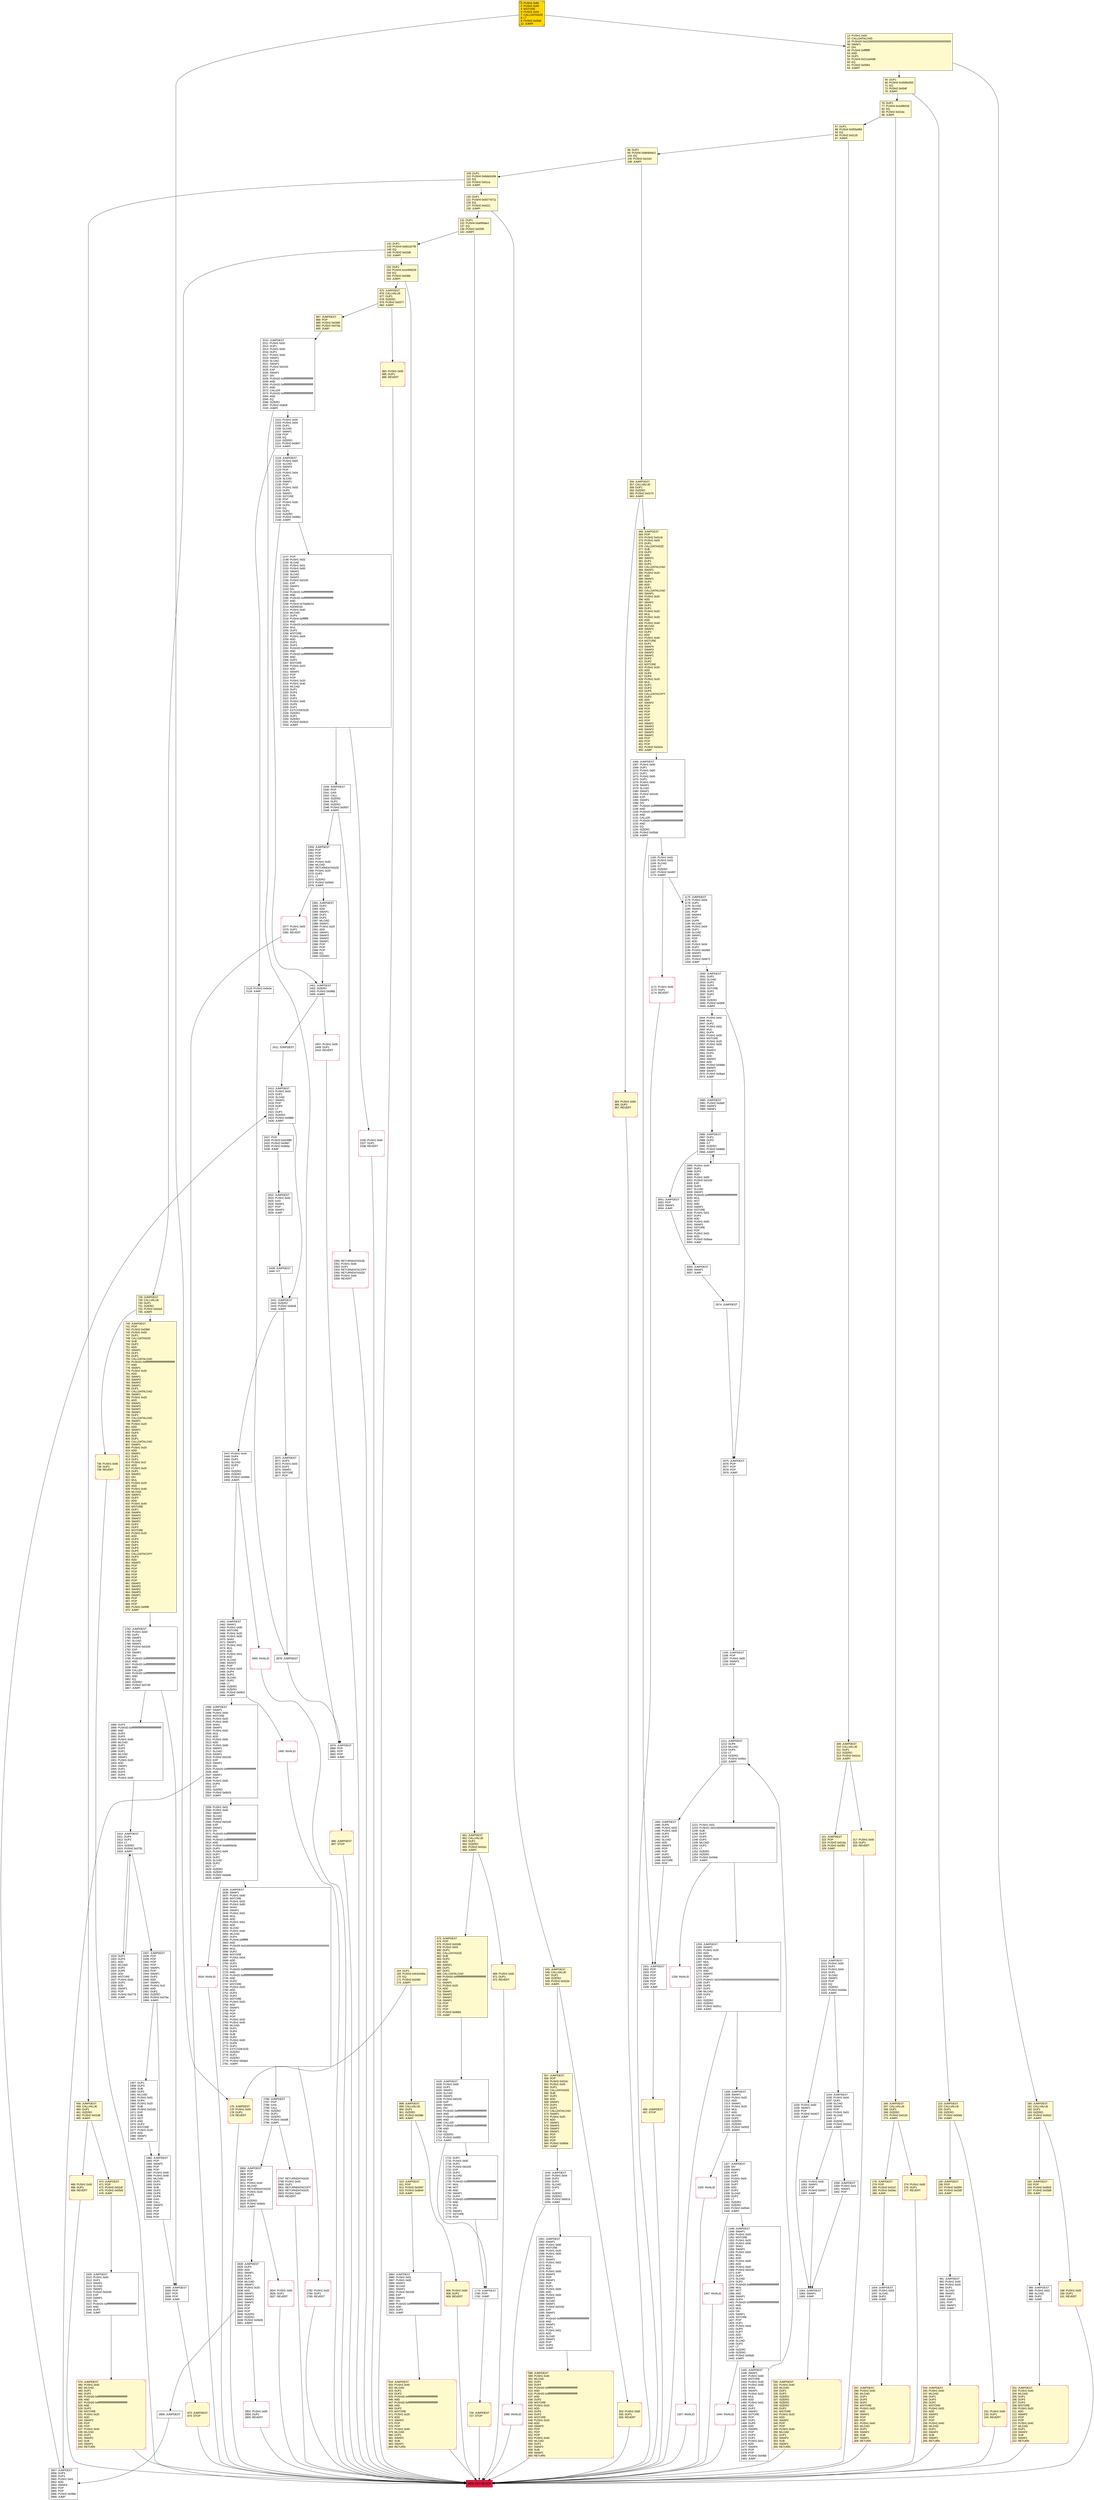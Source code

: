 digraph G {
bgcolor=transparent rankdir=UD;
node [shape=box style=filled color=black fillcolor=white fontname=arial fontcolor=black];
76 [label="76: DUP1\l77: PUSH4 0x4c8fe526\l82: EQ\l83: PUSH2 0x010a\l86: JUMPI\l" fillcolor=lemonchiffon ];
164 [label="164: DUP1\l165: PUSH4 0xfc0c546a\l170: EQ\l171: PUSH2 0x0382\l174: JUMPI\l" fillcolor=lemonchiffon ];
2427 [label="2427: POP\l2428: PUSH3 0x0249f0\l2432: PUSH2 0x0987\l2435: PUSH2 0x0b6a\l2438: JUMP\l" ];
2495 [label="2495: INVALID\l" shape=Msquare color=crimson ];
1160 [label="1160: PUSH1 0x00\l1162: PUSH1 0x03\l1164: SLOAD\l1165: GT\l1166: ISZERO\l1167: PUSH2 0x0497\l1170: JUMPI\l" ];
0 [label="0: PUSH1 0x80\l2: PUSH1 0x40\l4: MSTORE\l5: PUSH1 0x04\l7: CALLDATASIZE\l8: LT\l9: PUSH2 0x00af\l12: JUMPI\l" fillcolor=lemonchiffon shape=Msquare fillcolor=gold ];
1348 [label="1348: JUMPDEST\l1349: SWAP1\l1350: PUSH1 0x00\l1352: MSTORE\l1353: PUSH1 0x20\l1355: PUSH1 0x00\l1357: SHA3\l1358: SWAP1\l1359: PUSH1 0x02\l1361: MUL\l1362: ADD\l1363: PUSH1 0x00\l1365: ADD\l1366: PUSH1 0x00\l1368: PUSH2 0x0100\l1371: EXP\l1372: DUP2\l1373: SLOAD\l1374: DUP2\l1375: PUSH20 0xffffffffffffffffffffffffffffffffffffffff\l1396: MUL\l1397: NOT\l1398: AND\l1399: SWAP1\l1400: DUP4\l1401: PUSH20 0xffffffffffffffffffffffffffffffffffffffff\l1422: AND\l1423: MUL\l1424: OR\l1425: SWAP1\l1426: SSTORE\l1427: POP\l1428: DUP1\l1429: PUSH1 0x04\l1431: DUP5\l1432: DUP7\l1433: ADD\l1434: DUP2\l1435: SLOAD\l1436: DUP2\l1437: LT\l1438: ISZERO\l1439: ISZERO\l1440: PUSH2 0x05a5\l1443: JUMPI\l" ];
2119 [label="2119: JUMPDEST\l2120: PUSH1 0x03\l2122: SLOAD\l2123: SWAP3\l2124: POP\l2125: PUSH1 0x04\l2127: DUP1\l2128: SLOAD\l2129: SWAP1\l2130: POP\l2131: PUSH1 0x03\l2133: DUP2\l2134: SWAP1\l2135: SSTORE\l2136: POP\l2137: PUSH1 0x00\l2139: DUP4\l2140: EQ\l2141: DUP1\l2142: ISZERO\l2143: PUSH2 0x0961\l2146: JUMPI\l" ];
896 [label="896: JUMPDEST\l897: STOP\l" fillcolor=lemonchiffon shape=Msquare color=crimson ];
2147 [label="2147: POP\l2148: PUSH1 0x02\l2150: SLOAD\l2151: PUSH1 0x01\l2153: PUSH1 0x00\l2155: SWAP1\l2156: SLOAD\l2157: SWAP1\l2158: PUSH2 0x0100\l2161: EXP\l2162: SWAP1\l2163: DIV\l2164: PUSH20 0xffffffffffffffffffffffffffffffffffffffff\l2185: AND\l2186: PUSH20 0xffffffffffffffffffffffffffffffffffffffff\l2207: AND\l2208: PUSH4 0x70a08231\l2213: ADDRESS\l2214: PUSH1 0x40\l2216: MLOAD\l2217: DUP3\l2218: PUSH4 0xffffffff\l2223: AND\l2224: PUSH29 0x0100000000000000000000000000000000000000000000000000000000\l2254: MUL\l2255: DUP2\l2256: MSTORE\l2257: PUSH1 0x04\l2259: ADD\l2260: DUP1\l2261: DUP3\l2262: PUSH20 0xffffffffffffffffffffffffffffffffffffffff\l2283: AND\l2284: PUSH20 0xffffffffffffffffffffffffffffffffffffffff\l2305: AND\l2306: DUP2\l2307: MSTORE\l2308: PUSH1 0x20\l2310: ADD\l2311: SWAP2\l2312: POP\l2313: POP\l2314: PUSH1 0x20\l2316: PUSH1 0x40\l2318: MLOAD\l2319: DUP1\l2320: DUP4\l2321: SUB\l2322: DUP2\l2323: PUSH1 0x00\l2325: DUP8\l2326: DUP1\l2327: EXTCODESIZE\l2328: ISZERO\l2329: DUP1\l2330: ISZERO\l2331: PUSH2 0x0923\l2334: JUMPI\l" ];
2857 [label="2857: JUMPDEST\l2858: DUP3\l2859: DUP1\l2860: PUSH1 0x01\l2862: ADD\l2863: SWAP4\l2864: POP\l2865: POP\l2866: PUSH2 0x096c\l2869: JUMP\l" ];
2496 [label="2496: JUMPDEST\l2497: SWAP1\l2498: PUSH1 0x00\l2500: MSTORE\l2501: PUSH1 0x20\l2503: PUSH1 0x00\l2505: SHA3\l2506: SWAP1\l2507: PUSH1 0x02\l2509: MUL\l2510: ADD\l2511: PUSH1 0x00\l2513: ADD\l2514: PUSH1 0x00\l2516: SWAP1\l2517: SLOAD\l2518: SWAP1\l2519: PUSH2 0x0100\l2522: EXP\l2523: SWAP1\l2524: DIV\l2525: PUSH20 0xffffffffffffffffffffffffffffffffffffffff\l2546: AND\l2547: SWAP1\l2548: POP\l2549: PUSH1 0x00\l2551: DUP3\l2552: GT\l2553: ISZERO\l2554: PUSH2 0x0b29\l2557: JUMPI\l" ];
223 [label="223: JUMPDEST\l224: CALLVALUE\l225: DUP1\l226: ISZERO\l227: PUSH2 0x00eb\l230: JUMPI\l" fillcolor=lemonchiffon ];
2101 [label="2101: PUSH1 0x00\l2103: PUSH1 0x04\l2105: DUP1\l2106: SLOAD\l2107: SWAP1\l2108: POP\l2109: EQ\l2110: ISZERO\l2111: PUSH2 0x0847\l2114: JUMPI\l" ];
1501 [label="1501: JUMPDEST\l1502: POP\l1503: POP\l1504: POP\l1505: POP\l1506: POP\l1507: POP\l1508: JUMP\l" ];
2870 [label="2870: JUMPDEST\l2871: DUP3\l2872: PUSH1 0x03\l2874: DUP2\l2875: SWAP1\l2876: SSTORE\l2877: POP\l" ];
1444 [label="1444: INVALID\l" shape=Msquare color=crimson ];
188 [label="188: PUSH1 0x00\l190: DUP1\l191: REVERT\l" fillcolor=lemonchiffon shape=Msquare color=crimson ];
356 [label="356: JUMPDEST\l357: CALLVALUE\l358: DUP1\l359: ISZERO\l360: PUSH2 0x0170\l363: JUMPI\l" fillcolor=lemonchiffon ];
1910 [label="1910: JUMPDEST\l1911: DUP4\l1912: DUP2\l1913: LT\l1914: ISZERO\l1915: PUSH2 0x0791\l1918: JUMPI\l" ];
2828 [label="2828: JUMPDEST\l2829: DUP2\l2830: ADD\l2831: SWAP1\l2832: DUP1\l2833: DUP1\l2834: MLOAD\l2835: SWAP1\l2836: PUSH1 0x20\l2838: ADD\l2839: SWAP1\l2840: SWAP3\l2841: SWAP2\l2842: SWAP1\l2843: POP\l2844: POP\l2845: POP\l2846: ISZERO\l2847: ISZERO\l2848: PUSH2 0x0b28\l2851: JUMPI\l" ];
65 [label="65: DUP1\l66: PUSH4 0x3585e500\l71: EQ\l72: PUSH2 0x00df\l75: JUMPI\l" fillcolor=lemonchiffon ];
2460 [label="2460: INVALID\l" shape=Msquare color=crimson ];
142 [label="142: DUP1\l143: PUSH4 0xb61d27f6\l148: EQ\l149: PUSH2 0x02d8\l152: JUMPI\l" fillcolor=lemonchiffon ];
1221 [label="1221: PUSH1 0x01\l1223: PUSH21 0x010000000000000000000000000000000000000000\l1245: SUB\l1246: DUP7\l1247: DUP5\l1248: DUP2\l1249: MLOAD\l1250: DUP2\l1251: LT\l1252: ISZERO\l1253: ISZERO\l1254: PUSH2 0x04eb\l1257: JUMPI\l" ];
1484 [label="1484: JUMPDEST\l1485: DUP5\l1486: PUSH1 0x02\l1488: PUSH1 0x00\l1490: DUP3\l1491: DUP3\l1492: SLOAD\l1493: ADD\l1494: SWAP3\l1495: POP\l1496: POP\l1497: DUP2\l1498: SWAP1\l1499: SSTORE\l1500: POP\l" ];
906 [label="906: PUSH1 0x00\l908: DUP1\l909: REVERT\l" fillcolor=lemonchiffon shape=Msquare color=crimson ];
1715 [label="1715: DUP1\l1716: PUSH1 0x00\l1718: DUP1\l1719: PUSH2 0x0100\l1722: EXP\l1723: DUP2\l1724: SLOAD\l1725: DUP2\l1726: PUSH20 0xffffffffffffffffffffffffffffffffffffffff\l1747: MUL\l1748: NOT\l1749: AND\l1750: SWAP1\l1751: DUP4\l1752: PUSH20 0xffffffffffffffffffffffffffffffffffffffff\l1773: AND\l1774: MUL\l1775: OR\l1776: SWAP1\l1777: SSTORE\l1778: POP\l" ];
1171 [label="1171: PUSH1 0x00\l1173: DUP1\l1174: REVERT\l" shape=Msquare color=crimson ];
2635 [label="2635: JUMPDEST\l2636: SWAP1\l2637: PUSH1 0x00\l2639: MSTORE\l2640: PUSH1 0x20\l2642: PUSH1 0x00\l2644: SHA3\l2645: SWAP1\l2646: PUSH1 0x02\l2648: MUL\l2649: ADD\l2650: PUSH1 0x01\l2652: ADD\l2653: SLOAD\l2654: PUSH1 0x40\l2656: MLOAD\l2657: DUP4\l2658: PUSH4 0xffffffff\l2663: AND\l2664: PUSH29 0x0100000000000000000000000000000000000000000000000000000000\l2694: MUL\l2695: DUP2\l2696: MSTORE\l2697: PUSH1 0x04\l2699: ADD\l2700: DUP1\l2701: DUP4\l2702: PUSH20 0xffffffffffffffffffffffffffffffffffffffff\l2723: AND\l2724: PUSH20 0xffffffffffffffffffffffffffffffffffffffff\l2745: AND\l2746: DUP2\l2747: MSTORE\l2748: PUSH1 0x20\l2750: ADD\l2751: DUP3\l2752: DUP2\l2753: MSTORE\l2754: PUSH1 0x20\l2756: ADD\l2757: SWAP3\l2758: POP\l2759: POP\l2760: POP\l2761: PUSH1 0x20\l2763: PUSH1 0x40\l2765: MLOAD\l2766: DUP1\l2767: DUP4\l2768: SUB\l2769: DUP2\l2770: PUSH1 0x00\l2772: DUP8\l2773: DUP1\l2774: EXTCODESIZE\l2775: ISZERO\l2776: DUP1\l2777: ISZERO\l2778: PUSH2 0x0ae2\l2781: JUMPI\l" ];
2439 [label="2439: JUMPDEST\l2440: GT\l" ];
2005 [label="2005: JUMPDEST\l2006: POP\l2007: POP\l2008: POP\l2009: JUMP\l" ];
192 [label="192: JUMPDEST\l193: POP\l194: PUSH2 0x00c9\l197: PUSH2 0x03d9\l200: JUMP\l" fillcolor=lemonchiffon ];
1445 [label="1445: JUMPDEST\l1446: SWAP1\l1447: PUSH1 0x00\l1449: MSTORE\l1450: PUSH1 0x20\l1452: PUSH1 0x00\l1454: SHA3\l1455: SWAP1\l1456: PUSH1 0x02\l1458: MUL\l1459: ADD\l1460: PUSH1 0x01\l1462: ADD\l1463: DUP2\l1464: SWAP1\l1465: SSTORE\l1466: POP\l1467: DUP1\l1468: DUP6\l1469: ADD\l1470: SWAP5\l1471: POP\l1472: DUP3\l1473: DUP1\l1474: PUSH1 0x01\l1476: ADD\l1477: SWAP4\l1478: POP\l1479: POP\l1480: PUSH2 0x04bb\l1483: JUMP\l" ];
1982 [label="1982: JUMPDEST\l1983: POP\l1984: SWAP2\l1985: POP\l1986: POP\l1987: PUSH1 0x00\l1989: PUSH1 0x40\l1991: MLOAD\l1992: DUP1\l1993: DUP4\l1994: SUB\l1995: DUP2\l1996: DUP6\l1997: DUP8\l1998: GAS\l1999: CALL\l2000: SWAP3\l2001: POP\l2002: POP\l2003: POP\l2004: POP\l" ];
2339 [label="2339: JUMPDEST\l2340: POP\l2341: GAS\l2342: CALL\l2343: ISZERO\l2344: DUP1\l2345: ISZERO\l2346: PUSH2 0x0937\l2349: JUMPI\l" ];
2350 [label="2350: RETURNDATASIZE\l2351: PUSH1 0x00\l2353: DUP1\l2354: RETURNDATACOPY\l2355: RETURNDATASIZE\l2356: PUSH1 0x00\l2358: REVERT\l" shape=Msquare color=crimson ];
2806 [label="2806: JUMPDEST\l2807: POP\l2808: POP\l2809: POP\l2810: POP\l2811: PUSH1 0x40\l2813: MLOAD\l2814: RETURNDATASIZE\l2815: PUSH1 0x20\l2817: DUP2\l2818: LT\l2819: ISZERO\l2820: PUSH2 0x0b0c\l2823: JUMPI\l" ];
3051 [label="3051: JUMPDEST\l3052: POP\l3053: SWAP1\l3054: JUMP\l" ];
669 [label="669: PUSH1 0x00\l671: DUP1\l672: REVERT\l" fillcolor=lemonchiffon shape=Msquare color=crimson ];
2381 [label="2381: JUMPDEST\l2382: DUP2\l2383: ADD\l2384: SWAP1\l2385: DUP1\l2386: DUP1\l2387: MLOAD\l2388: SWAP1\l2389: PUSH1 0x20\l2391: ADD\l2392: SWAP1\l2393: SWAP3\l2394: SWAP2\l2395: SWAP1\l2396: POP\l2397: POP\l2398: POP\l2399: EQ\l2400: ISZERO\l" ];
736 [label="736: PUSH1 0x00\l738: DUP1\l739: REVERT\l" fillcolor=lemonchiffon shape=Msquare color=crimson ];
726 [label="726: JUMPDEST\l727: STOP\l" fillcolor=lemonchiffon shape=Msquare color=crimson ];
231 [label="231: PUSH1 0x00\l233: DUP1\l234: REVERT\l" fillcolor=lemonchiffon shape=Msquare color=crimson ];
235 [label="235: JUMPDEST\l236: POP\l237: PUSH2 0x00f4\l240: PUSH2 0x03df\l243: JUMP\l" fillcolor=lemonchiffon ];
109 [label="109: DUP1\l110: PUSH4 0x8da5cb5b\l115: EQ\l116: PUSH2 0x01ca\l119: JUMPI\l" fillcolor=lemonchiffon ];
244 [label="244: JUMPDEST\l245: PUSH1 0x40\l247: MLOAD\l248: DUP1\l249: DUP3\l250: DUP2\l251: MSTORE\l252: PUSH1 0x20\l254: ADD\l255: SWAP2\l256: POP\l257: POP\l258: PUSH1 0x40\l260: MLOAD\l261: DUP1\l262: SWAP2\l263: SUB\l264: SWAP1\l265: RETURN\l" fillcolor=lemonchiffon shape=Msquare color=crimson ];
1004 [label="1004: JUMPDEST\l1005: PUSH1 0x03\l1007: SLOAD\l1008: DUP2\l1009: JUMP\l" ];
2922 [label="2922: JUMPDEST\l2923: PUSH1 0x00\l2925: GAS\l2926: SWAP1\l2927: POP\l2928: SWAP1\l2929: JUMP\l" ];
740 [label="740: JUMPDEST\l741: POP\l742: PUSH2 0x0369\l745: PUSH1 0x04\l747: DUP1\l748: CALLDATASIZE\l749: SUB\l750: DUP2\l751: ADD\l752: SWAP1\l753: DUP1\l754: DUP1\l755: CALLDATALOAD\l756: PUSH20 0xffffffffffffffffffffffffffffffffffffffff\l777: AND\l778: SWAP1\l779: PUSH1 0x20\l781: ADD\l782: SWAP1\l783: SWAP3\l784: SWAP2\l785: SWAP1\l786: DUP1\l787: CALLDATALOAD\l788: SWAP1\l789: PUSH1 0x20\l791: ADD\l792: SWAP1\l793: SWAP3\l794: SWAP2\l795: SWAP1\l796: DUP1\l797: CALLDATALOAD\l798: SWAP1\l799: PUSH1 0x20\l801: ADD\l802: SWAP1\l803: DUP3\l804: ADD\l805: DUP1\l806: CALLDATALOAD\l807: SWAP1\l808: PUSH1 0x20\l810: ADD\l811: SWAP1\l812: DUP1\l813: DUP1\l814: PUSH1 0x1f\l816: ADD\l817: PUSH1 0x20\l819: DUP1\l820: SWAP2\l821: DIV\l822: MUL\l823: PUSH1 0x20\l825: ADD\l826: PUSH1 0x40\l828: MLOAD\l829: SWAP1\l830: DUP2\l831: ADD\l832: PUSH1 0x40\l834: MSTORE\l835: DUP1\l836: SWAP4\l837: SWAP3\l838: SWAP2\l839: SWAP1\l840: DUP2\l841: DUP2\l842: MSTORE\l843: PUSH1 0x20\l845: ADD\l846: DUP4\l847: DUP4\l848: DUP1\l849: DUP3\l850: DUP5\l851: CALLDATACOPY\l852: DUP3\l853: ADD\l854: SWAP2\l855: POP\l856: POP\l857: POP\l858: POP\l859: POP\l860: POP\l861: SWAP2\l862: SWAP3\l863: SWAP2\l864: SWAP3\l865: SWAP1\l866: POP\l867: POP\l868: POP\l869: PUSH2 0x06f6\l872: JUMP\l" fillcolor=lemonchiffon ];
898 [label="898: JUMPDEST\l899: CALLVALUE\l900: DUP1\l901: ISZERO\l902: PUSH2 0x038e\l905: JUMPI\l" fillcolor=lemonchiffon ];
910 [label="910: JUMPDEST\l911: POP\l912: PUSH2 0x0397\l915: PUSH2 0x0b44\l918: JUMP\l" fillcolor=lemonchiffon ];
1546 [label="1546: JUMPDEST\l1547: PUSH1 0x04\l1549: DUP2\l1550: DUP2\l1551: SLOAD\l1552: DUP2\l1553: LT\l1554: ISZERO\l1555: ISZERO\l1556: PUSH2 0x0619\l1559: JUMPI\l" ];
1561 [label="1561: JUMPDEST\l1562: SWAP1\l1563: PUSH1 0x00\l1565: MSTORE\l1566: PUSH1 0x20\l1568: PUSH1 0x00\l1570: SHA3\l1571: SWAP1\l1572: PUSH1 0x02\l1574: MUL\l1575: ADD\l1576: PUSH1 0x00\l1578: SWAP2\l1579: POP\l1580: SWAP1\l1581: POP\l1582: DUP1\l1583: PUSH1 0x00\l1585: ADD\l1586: PUSH1 0x00\l1588: SWAP1\l1589: SLOAD\l1590: SWAP1\l1591: PUSH2 0x0100\l1594: EXP\l1595: SWAP1\l1596: DIV\l1597: PUSH20 0xffffffffffffffffffffffffffffffffffffffff\l1618: AND\l1619: SWAP1\l1620: DUP1\l1621: PUSH1 0x01\l1623: ADD\l1624: SLOAD\l1625: SWAP1\l1626: POP\l1627: DUP3\l1628: JUMP\l" ];
2974 [label="2974: JUMPDEST\l" ];
1258 [label="1258: INVALID\l" shape=Msquare color=crimson ];
3055 [label="3055: JUMPDEST\l3056: SWAP1\l3057: JUMP\l" ];
456 [label="456: JUMPDEST\l457: STOP\l" fillcolor=lemonchiffon shape=Msquare color=crimson ];
728 [label="728: JUMPDEST\l729: CALLVALUE\l730: DUP1\l731: ISZERO\l732: PUSH2 0x02e4\l735: JUMPI\l" fillcolor=lemonchiffon ];
2995 [label="2995: PUSH1 0x00\l2997: DUP1\l2998: DUP3\l2999: ADD\l3000: PUSH1 0x00\l3002: PUSH2 0x0100\l3005: EXP\l3006: DUP2\l3007: SLOAD\l3008: SWAP1\l3009: PUSH20 0xffffffffffffffffffffffffffffffffffffffff\l3030: MUL\l3031: NOT\l3032: AND\l3033: SWAP1\l3034: SSTORE\l3035: PUSH1 0x01\l3037: DUP3\l3038: ADD\l3039: PUSH1 0x00\l3041: SWAP1\l3042: SSTORE\l3043: POP\l3044: PUSH1 0x02\l3046: ADD\l3047: PUSH2 0x0baa\l3050: JUMP\l" ];
2401 [label="2401: JUMPDEST\l2402: ISZERO\l2403: PUSH2 0x096b\l2406: JUMPI\l" ];
98 [label="98: DUP1\l99: PUSH4 0x884b5dc2\l104: EQ\l105: PUSH2 0x0164\l108: JUMPI\l" fillcolor=lemonchiffon ];
1010 [label="1010: JUMPDEST\l1011: PUSH1 0x00\l1013: DUP1\l1014: PUSH1 0x04\l1016: DUP1\l1017: SLOAD\l1018: SWAP1\l1019: POP\l1020: EQ\l1021: ISZERO\l1022: PUSH2 0x040a\l1025: JUMPI\l" ];
470 [label="470: JUMPDEST\l471: POP\l472: PUSH2 0x01df\l475: PUSH2 0x05e5\l478: JUMP\l" fillcolor=lemonchiffon ];
2461 [label="2461: JUMPDEST\l2462: SWAP1\l2463: PUSH1 0x00\l2465: MSTORE\l2466: PUSH1 0x20\l2468: PUSH1 0x00\l2470: SHA3\l2471: SWAP1\l2472: PUSH1 0x02\l2474: MUL\l2475: ADD\l2476: PUSH1 0x01\l2478: ADD\l2479: SLOAD\l2480: SWAP2\l2481: POP\l2482: PUSH1 0x04\l2484: DUP4\l2485: DUP2\l2486: SLOAD\l2487: DUP2\l2488: LT\l2489: ISZERO\l2490: ISZERO\l2491: PUSH2 0x09c0\l2494: JUMPI\l" ];
278 [label="278: JUMPDEST\l279: POP\l280: PUSH2 0x011f\l283: PUSH2 0x03ec\l286: JUMP\l" fillcolor=lemonchiffon ];
321 [label="321: JUMPDEST\l322: POP\l323: PUSH2 0x014a\l326: PUSH2 0x03f2\l329: JUMP\l" fillcolor=lemonchiffon ];
466 [label="466: PUSH1 0x00\l468: DUP1\l469: REVERT\l" fillcolor=lemonchiffon shape=Msquare color=crimson ];
1259 [label="1259: JUMPDEST\l1260: SWAP1\l1261: PUSH1 0x20\l1263: ADD\l1264: SWAP1\l1265: PUSH1 0x20\l1267: MUL\l1268: ADD\l1269: MLOAD\l1270: AND\l1271: SWAP2\l1272: POP\l1273: PUSH21 0x010000000000000000000000000000000000000000\l1295: DUP7\l1296: DUP5\l1297: DUP2\l1298: MLOAD\l1299: DUP2\l1300: LT\l1301: ISZERO\l1302: ISZERO\l1303: PUSH2 0x051c\l1306: JUMPI\l" ];
2986 [label="2986: JUMPDEST\l2987: DUP1\l2988: DUP3\l2989: GT\l2990: ISZERO\l2991: PUSH2 0x0beb\l2994: JUMPI\l" ];
330 [label="330: JUMPDEST\l331: PUSH1 0x40\l333: MLOAD\l334: DUP1\l335: DUP3\l336: ISZERO\l337: ISZERO\l338: ISZERO\l339: ISZERO\l340: DUP2\l341: MSTORE\l342: PUSH1 0x20\l344: ADD\l345: SWAP2\l346: POP\l347: POP\l348: PUSH1 0x40\l350: MLOAD\l351: DUP1\l352: SWAP2\l353: SUB\l354: SWAP1\l355: RETURN\l" fillcolor=lemonchiffon shape=Msquare color=crimson ];
1308 [label="1308: JUMPDEST\l1309: SWAP1\l1310: PUSH1 0x20\l1312: ADD\l1313: SWAP1\l1314: PUSH1 0x20\l1316: MUL\l1317: ADD\l1318: MLOAD\l1319: DUP2\l1320: ISZERO\l1321: ISZERO\l1322: PUSH2 0x052f\l1325: JUMPI\l" ];
1175 [label="1175: JUMPDEST\l1176: PUSH1 0x04\l1178: DUP1\l1179: SLOAD\l1180: SWAP1\l1181: POP\l1182: SWAP4\l1183: POP\l1184: DUP6\l1185: MLOAD\l1186: PUSH1 0x04\l1188: DUP1\l1189: SLOAD\l1190: SWAP1\l1191: POP\l1192: ADD\l1193: PUSH1 0x04\l1195: DUP2\l1196: PUSH2 0x04b5\l1199: SWAP2\l1200: SWAP1\l1201: PUSH2 0x0b72\l1204: JUMP\l" ];
201 [label="201: JUMPDEST\l202: PUSH1 0x40\l204: MLOAD\l205: DUP1\l206: DUP3\l207: DUP2\l208: MSTORE\l209: PUSH1 0x20\l211: ADD\l212: SWAP2\l213: POP\l214: POP\l215: PUSH1 0x40\l217: MLOAD\l218: DUP1\l219: SWAP2\l220: SUB\l221: SWAP1\l222: RETURN\l" fillcolor=lemonchiffon shape=Msquare color=crimson ];
2010 [label="2010: JUMPDEST\l2011: PUSH1 0x00\l2013: DUP1\l2014: PUSH1 0x00\l2016: DUP1\l2017: PUSH1 0x00\l2019: SWAP1\l2020: SLOAD\l2021: SWAP1\l2022: PUSH2 0x0100\l2025: EXP\l2026: SWAP1\l2027: DIV\l2028: PUSH20 0xffffffffffffffffffffffffffffffffffffffff\l2049: AND\l2050: PUSH20 0xffffffffffffffffffffffffffffffffffffffff\l2071: AND\l2072: CALLER\l2073: PUSH20 0xffffffffffffffffffffffffffffffffffffffff\l2094: AND\l2095: EQ\l2096: ISZERO\l2097: PUSH2 0x0b3f\l2100: JUMPI\l" ];
545 [label="545: JUMPDEST\l546: CALLVALUE\l547: DUP1\l548: ISZERO\l549: PUSH2 0x022d\l552: JUMPI\l" fillcolor=lemonchiffon ];
2975 [label="2975: JUMPDEST\l2976: POP\l2977: POP\l2978: POP\l2979: JUMP\l" ];
2782 [label="2782: PUSH1 0x00\l2784: DUP1\l2785: REVERT\l" shape=Msquare color=crimson ];
131 [label="131: DUP1\l132: PUSH4 0xa6f9dae1\l137: EQ\l138: PUSH2 0x0295\l141: JUMPI\l" fillcolor=lemonchiffon ];
1919 [label="1919: DUP1\l1920: DUP3\l1921: ADD\l1922: MLOAD\l1923: DUP2\l1924: DUP5\l1925: ADD\l1926: MSTORE\l1927: PUSH1 0x20\l1929: DUP2\l1930: ADD\l1931: SWAP1\l1932: POP\l1933: PUSH2 0x0776\l1936: JUMP\l" ];
2447 [label="2447: PUSH1 0x04\l2449: DUP4\l2450: DUP2\l2451: SLOAD\l2452: DUP2\l2453: LT\l2454: ISZERO\l2455: ISZERO\l2456: PUSH2 0x099d\l2459: JUMPI\l" ];
368 [label="368: JUMPDEST\l369: POP\l370: PUSH2 0x01c8\l373: PUSH1 0x04\l375: DUP1\l376: CALLDATASIZE\l377: SUB\l378: DUP2\l379: ADD\l380: SWAP1\l381: DUP1\l382: DUP1\l383: CALLDATALOAD\l384: SWAP1\l385: PUSH1 0x20\l387: ADD\l388: SWAP1\l389: DUP3\l390: ADD\l391: DUP1\l392: CALLDATALOAD\l393: SWAP1\l394: PUSH1 0x20\l396: ADD\l397: SWAP1\l398: DUP1\l399: DUP1\l400: PUSH1 0x20\l402: MUL\l403: PUSH1 0x20\l405: ADD\l406: PUSH1 0x40\l408: MLOAD\l409: SWAP1\l410: DUP2\l411: ADD\l412: PUSH1 0x40\l414: MSTORE\l415: DUP1\l416: SWAP4\l417: SWAP3\l418: SWAP2\l419: SWAP1\l420: DUP2\l421: DUP2\l422: MSTORE\l423: PUSH1 0x20\l425: ADD\l426: DUP4\l427: DUP4\l428: PUSH1 0x20\l430: MUL\l431: DUP1\l432: DUP3\l433: DUP5\l434: CALLDATACOPY\l435: DUP3\l436: ADD\l437: SWAP2\l438: POP\l439: POP\l440: POP\l441: POP\l442: POP\l443: POP\l444: SWAP2\l445: SWAP3\l446: SWAP2\l447: SWAP3\l448: SWAP1\l449: POP\l450: POP\l451: POP\l452: PUSH2 0x042a\l455: JUMP\l" fillcolor=lemonchiffon ];
2852 [label="2852: PUSH1 0x00\l2854: DUP1\l2855: REVERT\l" shape=Msquare color=crimson ];
553 [label="553: PUSH1 0x00\l555: DUP1\l556: REVERT\l" fillcolor=lemonchiffon shape=Msquare color=crimson ];
479 [label="479: JUMPDEST\l480: PUSH1 0x40\l482: MLOAD\l483: DUP1\l484: DUP3\l485: PUSH20 0xffffffffffffffffffffffffffffffffffffffff\l506: AND\l507: PUSH20 0xffffffffffffffffffffffffffffffffffffffff\l528: AND\l529: DUP2\l530: MSTORE\l531: PUSH1 0x20\l533: ADD\l534: SWAP2\l535: POP\l536: POP\l537: PUSH1 0x40\l539: MLOAD\l540: DUP1\l541: SWAP2\l542: SUB\l543: SWAP1\l544: RETURN\l" fillcolor=lemonchiffon shape=Msquare color=crimson ];
2359 [label="2359: JUMPDEST\l2360: POP\l2361: POP\l2362: POP\l2363: POP\l2364: PUSH1 0x40\l2366: MLOAD\l2367: RETURNDATASIZE\l2368: PUSH1 0x20\l2370: DUP2\l2371: LT\l2372: ISZERO\l2373: PUSH2 0x094d\l2376: JUMPI\l" ];
1326 [label="1326: INVALID\l" shape=Msquare color=crimson ];
1063 [label="1063: JUMPDEST\l1064: SWAP1\l1065: JUMP\l" ];
1782 [label="1782: JUMPDEST\l1783: PUSH1 0x00\l1785: DUP1\l1786: SWAP1\l1787: SLOAD\l1788: SWAP1\l1789: PUSH2 0x0100\l1792: EXP\l1793: SWAP1\l1794: DIV\l1795: PUSH20 0xffffffffffffffffffffffffffffffffffffffff\l1816: AND\l1817: PUSH20 0xffffffffffffffffffffffffffffffffffffffff\l1838: AND\l1839: CALLER\l1840: PUSH20 0xffffffffffffffffffffffffffffffffffffffff\l1861: AND\l1862: EQ\l1863: ISZERO\l1864: PUSH2 0x07d5\l1867: JUMPI\l" ];
317 [label="317: PUSH1 0x00\l319: DUP1\l320: REVERT\l" fillcolor=lemonchiffon shape=Msquare color=crimson ];
1058 [label="1058: JUMPDEST\l1059: PUSH1 0x01\l1061: SWAP1\l1062: POP\l" ];
1307 [label="1307: INVALID\l" shape=Msquare color=crimson ];
2558 [label="2558: PUSH1 0x01\l2560: PUSH1 0x00\l2562: SWAP1\l2563: SLOAD\l2564: SWAP1\l2565: PUSH2 0x0100\l2568: EXP\l2569: SWAP1\l2570: DIV\l2571: PUSH20 0xffffffffffffffffffffffffffffffffffffffff\l2592: AND\l2593: PUSH20 0xffffffffffffffffffffffffffffffffffffffff\l2614: AND\l2615: PUSH4 0xa9059cbb\l2620: DUP3\l2621: PUSH1 0x04\l2623: DUP7\l2624: DUP2\l2625: SLOAD\l2626: DUP2\l2627: LT\l2628: ISZERO\l2629: ISZERO\l2630: PUSH2 0x0a4b\l2633: JUMPI\l" ];
985 [label="985: JUMPDEST\l986: PUSH1 0x02\l988: SLOAD\l989: DUP2\l990: JUMP\l" ];
1026 [label="1026: PUSH1 0x00\l1028: SWAP1\l1029: POP\l1030: PUSH2 0x0427\l1033: JUMP\l" ];
2411 [label="2411: JUMPDEST\l" ];
1560 [label="1560: INVALID\l" shape=Msquare color=crimson ];
2441 [label="2441: JUMPDEST\l2442: ISZERO\l2443: PUSH2 0x0b36\l2446: JUMPI\l" ];
2824 [label="2824: PUSH1 0x00\l2826: DUP1\l2827: REVERT\l" shape=Msquare color=crimson ];
175 [label="175: JUMPDEST\l176: PUSH1 0x00\l178: DUP1\l179: REVERT\l" fillcolor=lemonchiffon shape=Msquare color=crimson ];
287 [label="287: JUMPDEST\l288: PUSH1 0x40\l290: MLOAD\l291: DUP1\l292: DUP3\l293: DUP2\l294: MSTORE\l295: PUSH1 0x20\l297: ADD\l298: SWAP2\l299: POP\l300: POP\l301: PUSH1 0x40\l303: MLOAD\l304: DUP1\l305: SWAP2\l306: SUB\l307: SWAP1\l308: RETURN\l" fillcolor=lemonchiffon shape=Msquare color=crimson ];
1957 [label="1957: DUP1\l1958: DUP3\l1959: SUB\l1960: DUP1\l1961: MLOAD\l1962: PUSH1 0x01\l1964: DUP4\l1965: PUSH1 0x20\l1967: SUB\l1968: PUSH2 0x0100\l1971: EXP\l1972: SUB\l1973: NOT\l1974: AND\l1975: DUP2\l1976: MSTORE\l1977: PUSH1 0x20\l1979: ADD\l1980: SWAP2\l1981: POP\l" ];
274 [label="274: PUSH1 0x00\l276: DUP1\l277: REVERT\l" fillcolor=lemonchiffon shape=Msquare color=crimson ];
588 [label="588: JUMPDEST\l589: PUSH1 0x40\l591: MLOAD\l592: DUP1\l593: DUP4\l594: PUSH20 0xffffffffffffffffffffffffffffffffffffffff\l615: AND\l616: PUSH20 0xffffffffffffffffffffffffffffffffffffffff\l637: AND\l638: DUP2\l639: MSTORE\l640: PUSH1 0x20\l642: ADD\l643: DUP3\l644: DUP2\l645: MSTORE\l646: PUSH1 0x20\l648: ADD\l649: SWAP3\l650: POP\l651: POP\l652: POP\l653: PUSH1 0x40\l655: MLOAD\l656: DUP1\l657: SWAP2\l658: SUB\l659: SWAP1\l660: RETURN\l" fillcolor=lemonchiffon shape=Msquare color=crimson ];
875 [label="875: JUMPDEST\l876: CALLVALUE\l877: DUP1\l878: ISZERO\l879: PUSH2 0x0377\l882: JUMPI\l" fillcolor=lemonchiffon ];
2980 [label="2980: JUMPDEST\l2981: PUSH2 0x0bef\l2984: SWAP2\l2985: SWAP1\l" ];
87 [label="87: DUP1\l88: PUSH4 0x5f2befb9\l93: EQ\l94: PUSH2 0x0135\l97: JUMPI\l" fillcolor=lemonchiffon ];
1050 [label="1050: PUSH1 0x00\l1052: SWAP1\l1053: POP\l1054: PUSH2 0x0427\l1057: JUMP\l" ];
991 [label="991: JUMPDEST\l992: PUSH1 0x00\l994: PUSH1 0x04\l996: DUP1\l997: SLOAD\l998: SWAP1\l999: POP\l1000: SWAP1\l1001: POP\l1002: SWAP1\l1003: JUMP\l" ];
2335 [label="2335: PUSH1 0x00\l2337: DUP1\l2338: REVERT\l" shape=Msquare color=crimson ];
266 [label="266: JUMPDEST\l267: CALLVALUE\l268: DUP1\l269: ISZERO\l270: PUSH2 0x0116\l273: JUMPI\l" fillcolor=lemonchiffon ];
2944 [label="2944: PUSH1 0x02\l2946: MUL\l2947: DUP2\l2948: PUSH1 0x02\l2950: MUL\l2951: DUP4\l2952: PUSH1 0x00\l2954: MSTORE\l2955: PUSH1 0x20\l2957: PUSH1 0x00\l2959: SHA3\l2960: SWAP2\l2961: DUP3\l2962: ADD\l2963: SWAP2\l2964: ADD\l2965: PUSH2 0x0b9e\l2968: SWAP2\l2969: SWAP1\l2970: PUSH2 0x0ba4\l2973: JUMP\l" ];
919 [label="919: JUMPDEST\l920: PUSH1 0x40\l922: MLOAD\l923: DUP1\l924: DUP3\l925: PUSH20 0xffffffffffffffffffffffffffffffffffffffff\l946: AND\l947: PUSH20 0xffffffffffffffffffffffffffffffffffffffff\l968: AND\l969: DUP2\l970: MSTORE\l971: PUSH1 0x20\l973: ADD\l974: SWAP2\l975: POP\l976: POP\l977: PUSH1 0x40\l979: MLOAD\l980: DUP1\l981: SWAP2\l982: SUB\l983: SWAP1\l984: RETURN\l" fillcolor=lemonchiffon shape=Msquare color=crimson ];
2407 [label="2407: PUSH1 0x00\l2409: DUP1\l2410: REVERT\l" shape=Msquare color=crimson ];
1205 [label="1205: JUMPDEST\l1206: POP\l1207: PUSH1 0x00\l1209: SWAP3\l1210: POP\l" ];
364 [label="364: PUSH1 0x00\l366: DUP1\l367: REVERT\l" fillcolor=lemonchiffon shape=Msquare color=crimson ];
1066 [label="1066: JUMPDEST\l1067: PUSH1 0x00\l1069: DUP1\l1070: PUSH1 0x00\l1072: DUP1\l1073: PUSH1 0x00\l1075: DUP1\l1076: PUSH1 0x00\l1078: SWAP1\l1079: SLOAD\l1080: SWAP1\l1081: PUSH2 0x0100\l1084: EXP\l1085: SWAP1\l1086: DIV\l1087: PUSH20 0xffffffffffffffffffffffffffffffffffffffff\l1108: AND\l1109: PUSH20 0xffffffffffffffffffffffffffffffffffffffff\l1130: AND\l1131: CALLER\l1132: PUSH20 0xffffffffffffffffffffffffffffffffffffffff\l1153: AND\l1154: EQ\l1155: ISZERO\l1156: PUSH2 0x05dd\l1159: JUMPI\l" ];
1034 [label="1034: JUMPDEST\l1035: PUSH1 0x04\l1037: DUP1\l1038: SLOAD\l1039: SWAP1\l1040: POP\l1041: PUSH1 0x03\l1043: SLOAD\l1044: LT\l1045: ISZERO\l1046: PUSH2 0x0422\l1049: JUMPI\l" ];
2930 [label="2930: JUMPDEST\l2931: DUP2\l2932: SLOAD\l2933: DUP2\l2934: DUP4\l2935: SSTORE\l2936: DUP2\l2937: DUP2\l2938: GT\l2939: ISZERO\l2940: PUSH2 0x0b9f\l2943: JUMPI\l" ];
661 [label="661: JUMPDEST\l662: CALLVALUE\l663: DUP1\l664: ISZERO\l665: PUSH2 0x02a1\l668: JUMPI\l" fillcolor=lemonchiffon ];
883 [label="883: PUSH1 0x00\l885: DUP1\l886: REVERT\l" fillcolor=lemonchiffon shape=Msquare color=crimson ];
1509 [label="1509: JUMPDEST\l1510: PUSH1 0x00\l1512: DUP1\l1513: SWAP1\l1514: SLOAD\l1515: SWAP1\l1516: PUSH2 0x0100\l1519: EXP\l1520: SWAP1\l1521: DIV\l1522: PUSH20 0xffffffffffffffffffffffffffffffffffffffff\l1543: AND\l1544: DUP2\l1545: JUMP\l" ];
1211 [label="1211: JUMPDEST\l1212: DUP6\l1213: MLOAD\l1214: DUP4\l1215: LT\l1216: ISZERO\l1217: PUSH2 0x05cc\l1220: JUMPI\l" ];
1779 [label="1779: JUMPDEST\l1780: POP\l1781: JUMP\l" ];
2115 [label="2115: PUSH2 0x0b3e\l2118: JUMP\l" ];
2786 [label="2786: JUMPDEST\l2787: POP\l2788: GAS\l2789: CALL\l2790: ISZERO\l2791: DUP1\l2792: ISZERO\l2793: PUSH2 0x0af6\l2796: JUMPI\l" ];
2884 [label="2884: JUMPDEST\l2885: PUSH1 0x01\l2887: PUSH1 0x00\l2889: SWAP1\l2890: SLOAD\l2891: SWAP1\l2892: PUSH2 0x0100\l2895: EXP\l2896: SWAP1\l2897: DIV\l2898: PUSH20 0xffffffffffffffffffffffffffffffffffffffff\l2919: AND\l2920: DUP2\l2921: JUMP\l" ];
2879 [label="2879: JUMPDEST\l2880: POP\l2881: POP\l2882: POP\l2883: JUMP\l" ];
180 [label="180: JUMPDEST\l181: CALLVALUE\l182: DUP1\l183: ISZERO\l184: PUSH2 0x00c0\l187: JUMPI\l" fillcolor=lemonchiffon ];
1629 [label="1629: JUMPDEST\l1630: PUSH1 0x00\l1632: DUP1\l1633: SWAP1\l1634: SLOAD\l1635: SWAP1\l1636: PUSH2 0x0100\l1639: EXP\l1640: SWAP1\l1641: DIV\l1642: PUSH20 0xffffffffffffffffffffffffffffffffffffffff\l1663: AND\l1664: PUSH20 0xffffffffffffffffffffffffffffffffffffffff\l1685: AND\l1686: CALLER\l1687: PUSH20 0xffffffffffffffffffffffffffffffffffffffff\l1708: AND\l1709: EQ\l1710: ISZERO\l1711: PUSH2 0x06f3\l1714: JUMPI\l" ];
1937 [label="1937: JUMPDEST\l1938: POP\l1939: POP\l1940: POP\l1941: POP\l1942: SWAP1\l1943: POP\l1944: SWAP1\l1945: DUP2\l1946: ADD\l1947: SWAP1\l1948: PUSH1 0x1f\l1950: AND\l1951: DUP1\l1952: ISZERO\l1953: PUSH2 0x07be\l1956: JUMPI\l" ];
2856 [label="2856: JUMPDEST\l" ];
1327 [label="1327: JUMPDEST\l1328: DIV\l1329: SWAP1\l1330: POP\l1331: DUP2\l1332: PUSH1 0x04\l1334: DUP5\l1335: DUP7\l1336: ADD\l1337: DUP2\l1338: SLOAD\l1339: DUP2\l1340: LT\l1341: ISZERO\l1342: ISZERO\l1343: PUSH2 0x0544\l1346: JUMPI\l" ];
153 [label="153: DUP1\l154: PUSH4 0xc0406226\l159: EQ\l160: PUSH2 0x036b\l163: JUMPI\l" fillcolor=lemonchiffon ];
887 [label="887: JUMPDEST\l888: POP\l889: PUSH2 0x0380\l892: PUSH2 0x07da\l895: JUMP\l" fillcolor=lemonchiffon ];
2377 [label="2377: PUSH1 0x00\l2379: DUP1\l2380: REVERT\l" shape=Msquare color=crimson ];
309 [label="309: JUMPDEST\l310: CALLVALUE\l311: DUP1\l312: ISZERO\l313: PUSH2 0x0141\l316: JUMPI\l" fillcolor=lemonchiffon ];
673 [label="673: JUMPDEST\l674: POP\l675: PUSH2 0x02d6\l678: PUSH1 0x04\l680: DUP1\l681: CALLDATASIZE\l682: SUB\l683: DUP2\l684: ADD\l685: SWAP1\l686: DUP1\l687: DUP1\l688: CALLDATALOAD\l689: PUSH20 0xffffffffffffffffffffffffffffffffffffffff\l710: AND\l711: SWAP1\l712: PUSH1 0x20\l714: ADD\l715: SWAP1\l716: SWAP3\l717: SWAP2\l718: SWAP1\l719: POP\l720: POP\l721: POP\l722: PUSH2 0x065d\l725: JUMP\l" fillcolor=lemonchiffon ];
13 [label="13: PUSH1 0x00\l15: CALLDATALOAD\l16: PUSH29 0x0100000000000000000000000000000000000000000000000000000000\l46: SWAP1\l47: DIV\l48: PUSH4 0xffffffff\l53: AND\l54: DUP1\l55: PUSH4 0x211a04db\l60: EQ\l61: PUSH2 0x00b4\l64: JUMPI\l" fillcolor=lemonchiffon ];
3058 [label="3058: EXIT BLOCK\l" fillcolor=crimson ];
2878 [label="2878: JUMPDEST\l" ];
2412 [label="2412: JUMPDEST\l2413: PUSH1 0x04\l2415: DUP1\l2416: SLOAD\l2417: SWAP1\l2418: POP\l2419: DUP4\l2420: LT\l2421: DUP1\l2422: ISZERO\l2423: PUSH2 0x0989\l2426: JUMPI\l" ];
2634 [label="2634: INVALID\l" shape=Msquare color=crimson ];
2797 [label="2797: RETURNDATASIZE\l2798: PUSH1 0x00\l2800: DUP1\l2801: RETURNDATACOPY\l2802: RETURNDATASIZE\l2803: PUSH1 0x00\l2805: REVERT\l" shape=Msquare color=crimson ];
557 [label="557: JUMPDEST\l558: POP\l559: PUSH2 0x024c\l562: PUSH1 0x04\l564: DUP1\l565: CALLDATASIZE\l566: SUB\l567: DUP2\l568: ADD\l569: SWAP1\l570: DUP1\l571: DUP1\l572: CALLDATALOAD\l573: SWAP1\l574: PUSH1 0x20\l576: ADD\l577: SWAP1\l578: SWAP3\l579: SWAP2\l580: SWAP1\l581: POP\l582: POP\l583: POP\l584: PUSH2 0x060a\l587: JUMP\l" fillcolor=lemonchiffon ];
1868 [label="1868: DUP3\l1869: PUSH20 0xffffffffffffffffffffffffffffffffffffffff\l1890: AND\l1891: DUP3\l1892: DUP3\l1893: PUSH1 0x40\l1895: MLOAD\l1896: DUP1\l1897: DUP3\l1898: DUP1\l1899: MLOAD\l1900: SWAP1\l1901: PUSH1 0x20\l1903: ADD\l1904: SWAP1\l1905: DUP1\l1906: DUP4\l1907: DUP4\l1908: PUSH1 0x00\l" ];
120 [label="120: DUP1\l121: PUSH4 0x9377d711\l126: EQ\l127: PUSH2 0x0221\l130: JUMPI\l" fillcolor=lemonchiffon ];
1347 [label="1347: INVALID\l" shape=Msquare color=crimson ];
873 [label="873: JUMPDEST\l874: STOP\l" fillcolor=lemonchiffon shape=Msquare color=crimson ];
458 [label="458: JUMPDEST\l459: CALLVALUE\l460: DUP1\l461: ISZERO\l462: PUSH2 0x01d6\l465: JUMPI\l" fillcolor=lemonchiffon ];
898 -> 910;
2339 -> 2350;
1546 -> 1561;
1259 -> 1308;
2119 -> 2147;
2944 -> 2980;
673 -> 1629;
1347 -> 3058;
2496 -> 2857;
728 -> 740;
1348 -> 1444;
1327 -> 1347;
2884 -> 919;
728 -> 736;
2147 -> 2339;
2806 -> 2828;
2986 -> 2995;
2995 -> 2986;
2878 -> 2879;
2974 -> 2975;
1501 -> 456;
1937 -> 1957;
2427 -> 2922;
2558 -> 2634;
1307 -> 3058;
2381 -> 2401;
875 -> 887;
223 -> 231;
223 -> 235;
1509 -> 479;
1782 -> 1868;
1326 -> 3058;
875 -> 883;
1221 -> 1258;
2461 -> 2496;
553 -> 3058;
142 -> 728;
120 -> 545;
309 -> 321;
201 -> 3058;
458 -> 466;
2782 -> 3058;
1308 -> 1327;
458 -> 470;
1779 -> 726;
2558 -> 2635;
1957 -> 1982;
2010 -> 2879;
2401 -> 2407;
164 -> 175;
1782 -> 2005;
726 -> 3058;
2930 -> 2975;
736 -> 3058;
2441 -> 2870;
231 -> 3058;
244 -> 3058;
1175 -> 2930;
470 -> 1509;
2339 -> 2359;
109 -> 120;
2496 -> 2558;
76 -> 266;
1010 -> 1026;
1171 -> 3058;
142 -> 153;
2350 -> 3058;
13 -> 65;
1629 -> 1715;
2980 -> 2986;
2101 -> 2115;
669 -> 3058;
1937 -> 1982;
2460 -> 3058;
740 -> 1782;
1259 -> 1307;
87 -> 98;
985 -> 201;
1868 -> 1910;
2857 -> 2412;
1308 -> 1326;
2447 -> 2461;
1327 -> 1348;
1444 -> 3058;
2870 -> 2878;
661 -> 669;
188 -> 3058;
2786 -> 2806;
2495 -> 3058;
545 -> 553;
1211 -> 1484;
235 -> 991;
991 -> 244;
2828 -> 2856;
180 -> 188;
1982 -> 2005;
2797 -> 3058;
2634 -> 3058;
3055 -> 2974;
13 -> 180;
321 -> 1010;
2101 -> 2119;
266 -> 274;
1058 -> 1063;
873 -> 3058;
2377 -> 3058;
1205 -> 1211;
65 -> 76;
883 -> 3058;
98 -> 109;
2786 -> 2797;
278 -> 1004;
2115 -> 2878;
2441 -> 2447;
1050 -> 1063;
2407 -> 3058;
1160 -> 1171;
919 -> 3058;
1629 -> 1779;
1026 -> 1063;
65 -> 223;
661 -> 673;
1348 -> 1445;
1484 -> 1501;
364 -> 3058;
274 -> 3058;
588 -> 3058;
368 -> 1066;
2335 -> 3058;
164 -> 898;
2635 -> 2782;
2986 -> 3051;
131 -> 661;
153 -> 875;
1034 -> 1058;
87 -> 309;
1221 -> 1259;
1560 -> 3058;
2411 -> 2412;
175 -> 3058;
2412 -> 2441;
2824 -> 3058;
287 -> 3058;
3051 -> 3055;
2010 -> 2101;
898 -> 906;
2359 -> 2377;
2461 -> 2495;
317 -> 3058;
2930 -> 2944;
1034 -> 1050;
2119 -> 2401;
309 -> 317;
2852 -> 3058;
2922 -> 2439;
98 -> 356;
120 -> 131;
479 -> 3058;
1160 -> 1175;
466 -> 3058;
330 -> 3058;
545 -> 557;
192 -> 985;
887 -> 2010;
2806 -> 2824;
910 -> 2884;
356 -> 368;
2439 -> 2441;
2828 -> 2852;
1910 -> 1919;
1919 -> 1910;
2447 -> 2460;
0 -> 175;
131 -> 142;
1258 -> 3058;
2147 -> 2335;
557 -> 1546;
1010 -> 1034;
456 -> 3058;
2359 -> 2381;
2975 -> 1205;
109 -> 458;
76 -> 87;
2401 -> 2411;
1066 -> 1160;
2005 -> 873;
2879 -> 896;
266 -> 278;
356 -> 364;
1066 -> 1501;
180 -> 192;
906 -> 3058;
0 -> 13;
1063 -> 330;
896 -> 3058;
1445 -> 1211;
153 -> 164;
1004 -> 287;
1561 -> 588;
2635 -> 2786;
2412 -> 2427;
2856 -> 2857;
1211 -> 1221;
1546 -> 1560;
1715 -> 1779;
1910 -> 1937;
}